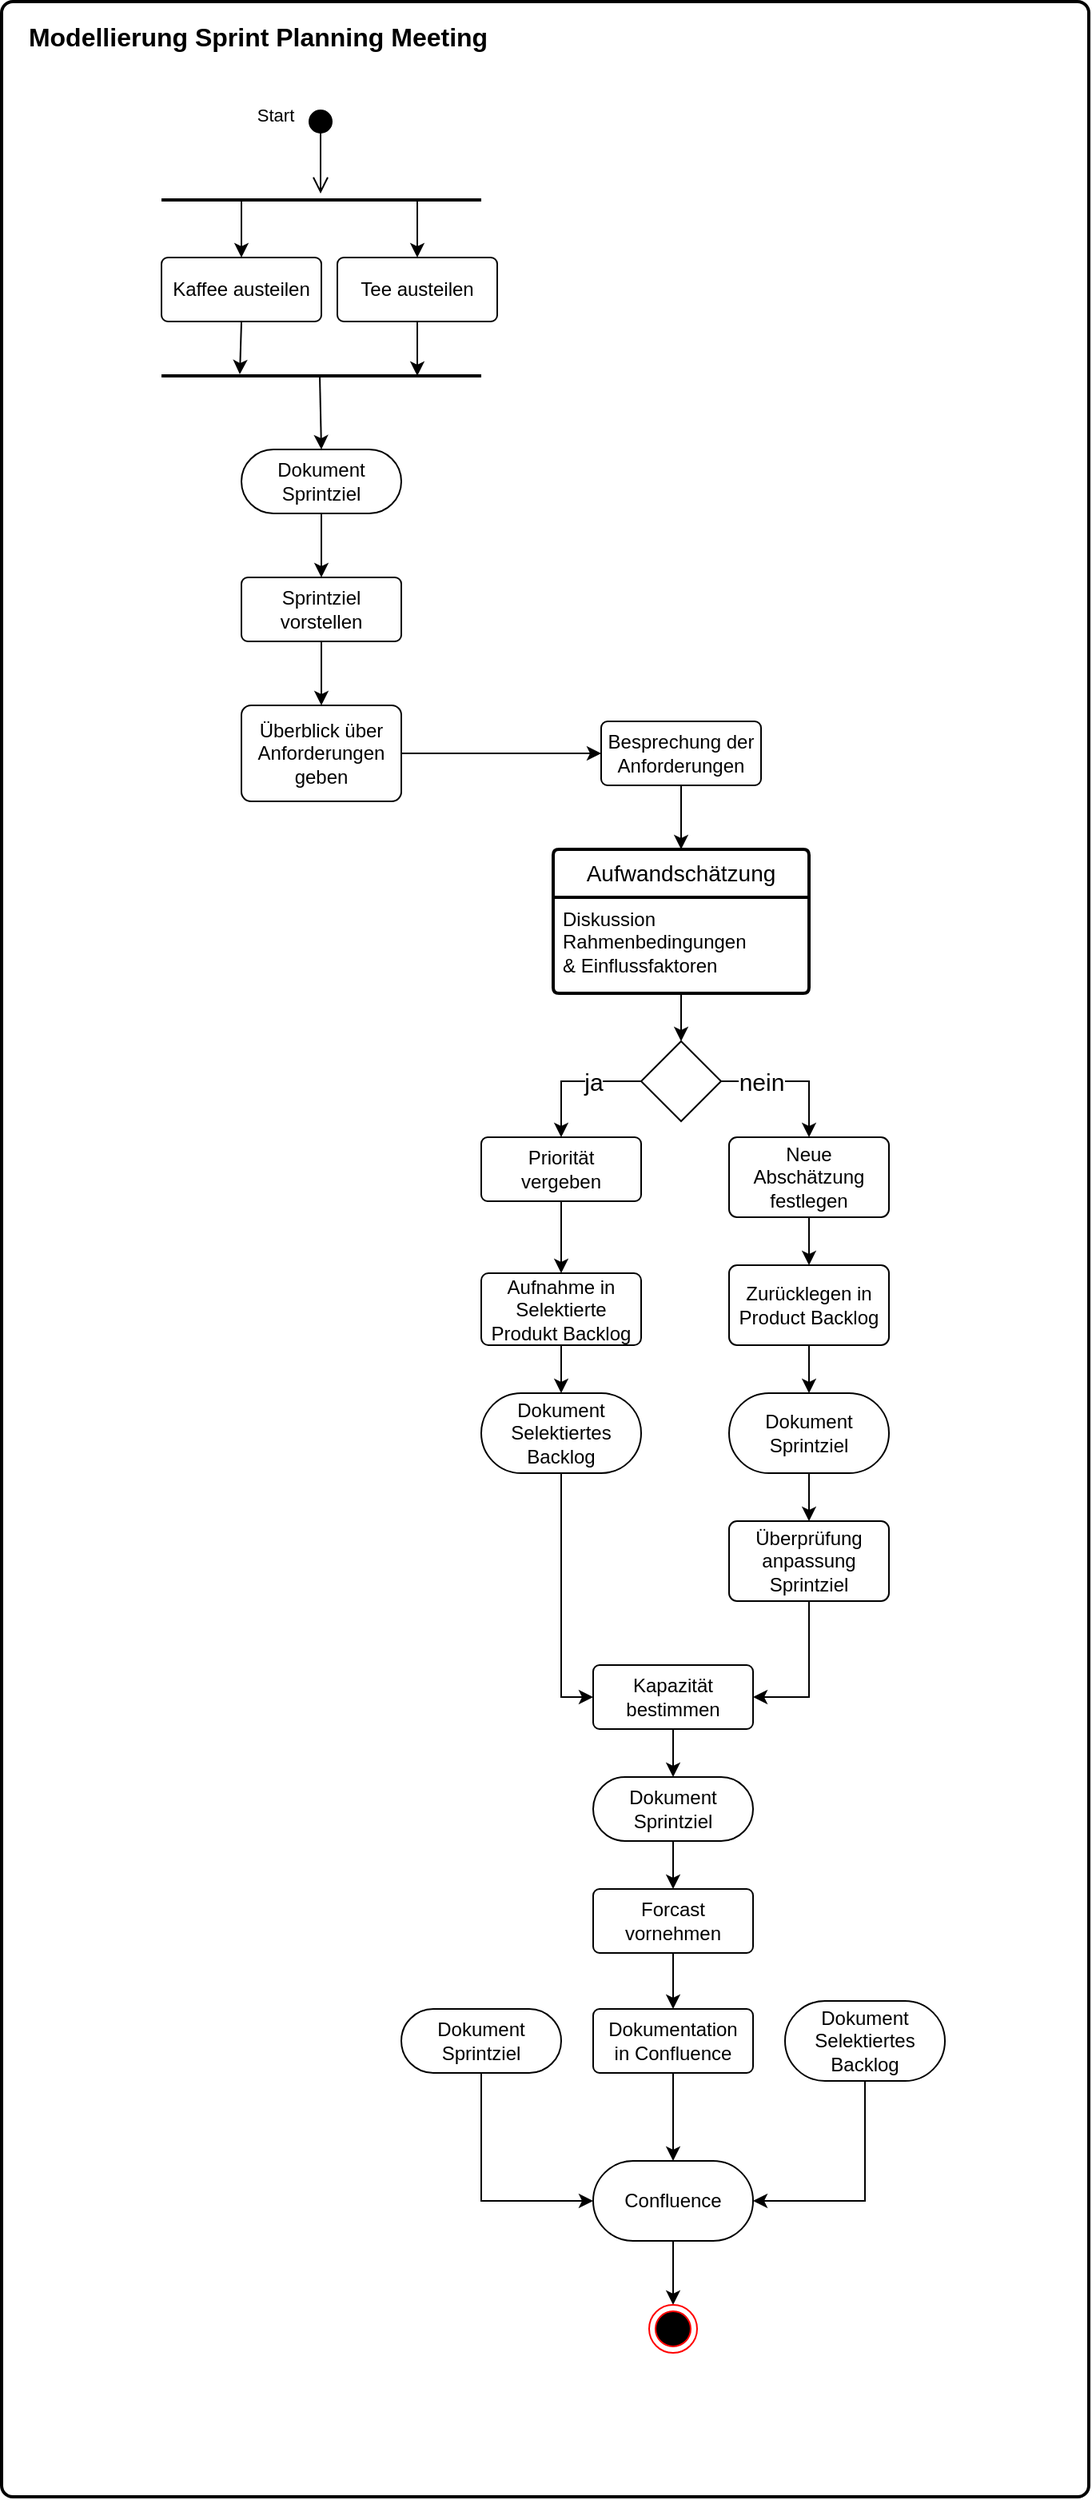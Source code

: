 <mxfile version="26.2.14">
  <diagram name="Seite-1" id="2-RKe3WMMs-gF89qvYEc">
    <mxGraphModel dx="1426" dy="751" grid="1" gridSize="10" guides="1" tooltips="1" connect="1" arrows="1" fold="1" page="1" pageScale="1" pageWidth="827" pageHeight="1169" math="0" shadow="0">
      <root>
        <mxCell id="0" />
        <mxCell id="1" parent="0" />
        <mxCell id="zSzZWTqhvxV4pjIwZvgy-29" value="" style="rounded=1;whiteSpace=wrap;html=1;absoluteArcSize=1;arcSize=14;strokeWidth=2;fillColor=none;movable=0;resizable=0;rotatable=0;deletable=0;editable=0;locked=1;connectable=0;" parent="1" vertex="1">
          <mxGeometry x="80" y="80" width="680" height="1560" as="geometry" />
        </mxCell>
        <mxCell id="zSzZWTqhvxV4pjIwZvgy-30" value="&lt;font style=&quot;font-size: 16px;&quot;&gt;Modellierung Sprint Planning Meeting&lt;/font&gt;" style="text;strokeColor=none;fillColor=none;html=1;fontSize=24;fontStyle=1;verticalAlign=middle;align=center;" parent="1" vertex="1">
          <mxGeometry x="190" y="80" width="100" height="40" as="geometry" />
        </mxCell>
        <mxCell id="zSzZWTqhvxV4pjIwZvgy-38" value="Tee austeilen" style="rounded=1;arcSize=10;whiteSpace=wrap;html=1;align=center;" parent="1" vertex="1">
          <mxGeometry x="290" y="240" width="100" height="40" as="geometry" />
        </mxCell>
        <mxCell id="zSzZWTqhvxV4pjIwZvgy-39" value="" style="endArrow=classic;html=1;rounded=0;entryX=0.5;entryY=0;entryDx=0;entryDy=0;strokeWidth=1;exitX=0.8;exitY=0.5;exitDx=0;exitDy=0;exitPerimeter=0;" parent="1" source="zSzZWTqhvxV4pjIwZvgy-32" target="zSzZWTqhvxV4pjIwZvgy-38" edge="1">
          <mxGeometry width="50" height="50" relative="1" as="geometry">
            <mxPoint x="300" y="210" as="sourcePoint" />
            <mxPoint x="300" y="270" as="targetPoint" />
          </mxGeometry>
        </mxCell>
        <mxCell id="zSzZWTqhvxV4pjIwZvgy-42" value="" style="endArrow=classic;html=1;rounded=0;strokeWidth=1;exitX=0.5;exitY=1;exitDx=0;exitDy=0;entryX=0.8;entryY=0.5;entryDx=0;entryDy=0;entryPerimeter=0;" parent="1" source="zSzZWTqhvxV4pjIwZvgy-38" target="zSzZWTqhvxV4pjIwZvgy-41" edge="1">
          <mxGeometry width="50" height="50" relative="1" as="geometry">
            <mxPoint x="300" y="300" as="sourcePoint" />
            <mxPoint x="360" y="340" as="targetPoint" />
          </mxGeometry>
        </mxCell>
        <mxCell id="zSzZWTqhvxV4pjIwZvgy-61" value="&lt;div&gt;Überblick über &lt;br&gt;&lt;/div&gt;&lt;div&gt;Anforderungen&lt;/div&gt;&lt;div&gt;geben&lt;/div&gt;" style="rounded=1;arcSize=10;whiteSpace=wrap;html=1;align=center;" parent="1" vertex="1">
          <mxGeometry x="230" y="520" width="100" height="60" as="geometry" />
        </mxCell>
        <mxCell id="zSzZWTqhvxV4pjIwZvgy-62" value="" style="endArrow=classic;html=1;rounded=0;strokeWidth=1;exitX=0.5;exitY=1;exitDx=0;exitDy=0;entryX=0.5;entryY=0;entryDx=0;entryDy=0;" parent="1" source="zSzZWTqhvxV4pjIwZvgy-45" target="zSzZWTqhvxV4pjIwZvgy-61" edge="1">
          <mxGeometry width="50" height="50" relative="1" as="geometry">
            <mxPoint x="289" y="414" as="sourcePoint" />
            <mxPoint x="290" y="450" as="targetPoint" />
          </mxGeometry>
        </mxCell>
        <mxCell id="zSzZWTqhvxV4pjIwZvgy-63" value="&lt;div&gt;Besprechung der&lt;/div&gt;&lt;div&gt;Anforderungen&lt;/div&gt;" style="rounded=1;arcSize=10;whiteSpace=wrap;html=1;align=center;" parent="1" vertex="1">
          <mxGeometry x="455" y="530" width="100" height="40" as="geometry" />
        </mxCell>
        <mxCell id="zSzZWTqhvxV4pjIwZvgy-64" value="" style="endArrow=classic;html=1;rounded=0;strokeWidth=1;exitX=1;exitY=0.5;exitDx=0;exitDy=0;entryX=0;entryY=0.5;entryDx=0;entryDy=0;" parent="1" source="zSzZWTqhvxV4pjIwZvgy-61" target="zSzZWTqhvxV4pjIwZvgy-63" edge="1">
          <mxGeometry width="50" height="50" relative="1" as="geometry">
            <mxPoint x="290" y="490" as="sourcePoint" />
            <mxPoint x="290" y="530" as="targetPoint" />
          </mxGeometry>
        </mxCell>
        <mxCell id="zSzZWTqhvxV4pjIwZvgy-66" value="" style="endArrow=classic;html=1;rounded=0;strokeWidth=1;exitX=0.5;exitY=1;exitDx=0;exitDy=0;entryX=0.5;entryY=0;entryDx=0;entryDy=0;" parent="1" source="zSzZWTqhvxV4pjIwZvgy-63" edge="1">
          <mxGeometry width="50" height="50" relative="1" as="geometry">
            <mxPoint x="265" y="555" as="sourcePoint" />
            <mxPoint x="505" y="610" as="targetPoint" />
          </mxGeometry>
        </mxCell>
        <mxCell id="zSzZWTqhvxV4pjIwZvgy-69" value="Aufwandschätzung" style="swimlane;childLayout=stackLayout;horizontal=1;startSize=30;horizontalStack=0;rounded=1;fontSize=14;fontStyle=0;strokeWidth=2;resizeParent=0;resizeLast=1;shadow=0;dashed=0;align=center;arcSize=4;whiteSpace=wrap;html=1;" parent="1" vertex="1">
          <mxGeometry x="425" y="610" width="160" height="90" as="geometry" />
        </mxCell>
        <mxCell id="zSzZWTqhvxV4pjIwZvgy-70" value="&lt;div&gt;Diskussion&lt;/div&gt;&lt;div&gt;Rahmenbedingungen&lt;/div&gt;&lt;div&gt;&amp;amp; Einflussfaktoren&lt;/div&gt;" style="align=left;strokeColor=none;fillColor=none;spacingLeft=4;spacingRight=4;fontSize=12;verticalAlign=top;resizable=0;rotatable=0;part=1;html=1;whiteSpace=wrap;" parent="zSzZWTqhvxV4pjIwZvgy-69" vertex="1">
          <mxGeometry y="30" width="160" height="60" as="geometry" />
        </mxCell>
        <mxCell id="8XdRo2cmB4BejIaxNpTz-4" value="" style="endArrow=classic;html=1;rounded=0;strokeWidth=1;exitX=0.5;exitY=1;exitDx=0;exitDy=0;entryX=0.5;entryY=0;entryDx=0;entryDy=0;" edge="1" parent="1" source="zSzZWTqhvxV4pjIwZvgy-70" target="8XdRo2cmB4BejIaxNpTz-2">
          <mxGeometry width="50" height="50" relative="1" as="geometry">
            <mxPoint x="515" y="580" as="sourcePoint" />
            <mxPoint x="515" y="620" as="targetPoint" />
          </mxGeometry>
        </mxCell>
        <mxCell id="8XdRo2cmB4BejIaxNpTz-36" style="edgeStyle=orthogonalEdgeStyle;rounded=0;orthogonalLoop=1;jettySize=auto;html=1;exitX=0.5;exitY=1;exitDx=0;exitDy=0;entryX=1;entryY=0.5;entryDx=0;entryDy=0;" edge="1" parent="1" source="8XdRo2cmB4BejIaxNpTz-12" target="8XdRo2cmB4BejIaxNpTz-35">
          <mxGeometry relative="1" as="geometry" />
        </mxCell>
        <mxCell id="8XdRo2cmB4BejIaxNpTz-12" value="&lt;div&gt;Überprüfung anpassung&lt;/div&gt;&lt;div&gt;Sprintziel&lt;/div&gt;" style="rounded=1;arcSize=10;whiteSpace=wrap;html=1;align=center;" vertex="1" parent="1">
          <mxGeometry x="535" y="1030" width="100" height="50" as="geometry" />
        </mxCell>
        <mxCell id="8XdRo2cmB4BejIaxNpTz-7" value="ja" style="edgeStyle=orthogonalEdgeStyle;rounded=0;orthogonalLoop=1;jettySize=auto;html=1;exitX=0;exitY=0.5;exitDx=0;exitDy=0;entryX=0.5;entryY=0;entryDx=0;entryDy=0;fontSize=15;" edge="1" parent="1" source="8XdRo2cmB4BejIaxNpTz-2" target="8XdRo2cmB4BejIaxNpTz-5">
          <mxGeometry x="-0.294" relative="1" as="geometry">
            <mxPoint as="offset" />
          </mxGeometry>
        </mxCell>
        <mxCell id="8XdRo2cmB4BejIaxNpTz-9" value="&lt;font style=&quot;font-size: 15px;&quot;&gt;nein&lt;/font&gt;" style="edgeStyle=orthogonalEdgeStyle;rounded=0;orthogonalLoop=1;jettySize=auto;html=1;exitX=1;exitY=0.5;exitDx=0;exitDy=0;entryX=0.5;entryY=0;entryDx=0;entryDy=0;" edge="1" parent="1" source="8XdRo2cmB4BejIaxNpTz-2" target="8XdRo2cmB4BejIaxNpTz-8">
          <mxGeometry x="-0.444" relative="1" as="geometry">
            <mxPoint as="offset" />
          </mxGeometry>
        </mxCell>
        <mxCell id="8XdRo2cmB4BejIaxNpTz-2" value="" style="rhombus;whiteSpace=wrap;html=1;" vertex="1" parent="1">
          <mxGeometry x="480" y="730" width="50" height="50" as="geometry" />
        </mxCell>
        <mxCell id="8XdRo2cmB4BejIaxNpTz-17" style="edgeStyle=orthogonalEdgeStyle;rounded=0;orthogonalLoop=1;jettySize=auto;html=1;exitX=0.5;exitY=1;exitDx=0;exitDy=0;entryX=0.5;entryY=0;entryDx=0;entryDy=0;" edge="1" parent="1" source="8XdRo2cmB4BejIaxNpTz-5" target="8XdRo2cmB4BejIaxNpTz-16">
          <mxGeometry relative="1" as="geometry" />
        </mxCell>
        <mxCell id="8XdRo2cmB4BejIaxNpTz-5" value="&lt;div&gt;Priorität&lt;/div&gt;&lt;div&gt;vergeben&lt;/div&gt;" style="rounded=1;arcSize=10;whiteSpace=wrap;html=1;align=center;" vertex="1" parent="1">
          <mxGeometry x="380" y="790" width="100" height="40" as="geometry" />
        </mxCell>
        <mxCell id="8XdRo2cmB4BejIaxNpTz-30" style="edgeStyle=orthogonalEdgeStyle;rounded=0;orthogonalLoop=1;jettySize=auto;html=1;exitX=0.5;exitY=1;exitDx=0;exitDy=0;entryX=0.5;entryY=0;entryDx=0;entryDy=0;" edge="1" parent="1" source="8XdRo2cmB4BejIaxNpTz-8" target="8XdRo2cmB4BejIaxNpTz-10">
          <mxGeometry relative="1" as="geometry" />
        </mxCell>
        <mxCell id="8XdRo2cmB4BejIaxNpTz-8" value="Neue Abschätzung festlegen" style="rounded=1;arcSize=10;whiteSpace=wrap;html=1;align=center;" vertex="1" parent="1">
          <mxGeometry x="535" y="790" width="100" height="50" as="geometry" />
        </mxCell>
        <mxCell id="8XdRo2cmB4BejIaxNpTz-33" style="edgeStyle=orthogonalEdgeStyle;rounded=0;orthogonalLoop=1;jettySize=auto;html=1;exitX=0.5;exitY=1;exitDx=0;exitDy=0;" edge="1" parent="1" source="8XdRo2cmB4BejIaxNpTz-10">
          <mxGeometry relative="1" as="geometry">
            <mxPoint x="585" y="950" as="targetPoint" />
          </mxGeometry>
        </mxCell>
        <mxCell id="8XdRo2cmB4BejIaxNpTz-10" value="Zurücklegen in Product Backlog" style="rounded=1;arcSize=10;whiteSpace=wrap;html=1;align=center;" vertex="1" parent="1">
          <mxGeometry x="535" y="870" width="100" height="50" as="geometry" />
        </mxCell>
        <mxCell id="zSzZWTqhvxV4pjIwZvgy-36" value="Kaffee austeilen" style="rounded=1;arcSize=10;whiteSpace=wrap;html=1;align=center;" parent="1" vertex="1">
          <mxGeometry x="180" y="240" width="100" height="40" as="geometry" />
        </mxCell>
        <mxCell id="zSzZWTqhvxV4pjIwZvgy-40" value="" style="endArrow=classic;html=1;rounded=0;entryX=0.5;entryY=0;entryDx=0;entryDy=0;exitX=0.25;exitY=0.5;exitDx=0;exitDy=0;exitPerimeter=0;strokeWidth=1;" parent="1" source="zSzZWTqhvxV4pjIwZvgy-32" target="zSzZWTqhvxV4pjIwZvgy-36" edge="1">
          <mxGeometry width="50" height="50" relative="1" as="geometry">
            <mxPoint x="310" y="210" as="sourcePoint" />
            <mxPoint x="310" y="270" as="targetPoint" />
          </mxGeometry>
        </mxCell>
        <mxCell id="zSzZWTqhvxV4pjIwZvgy-41" value="" style="line;strokeWidth=2;fillColor=none;align=left;verticalAlign=middle;spacingTop=-1;spacingLeft=3;spacingRight=3;rotatable=0;labelPosition=right;points=[];portConstraint=eastwest;strokeColor=inherit;" parent="1" vertex="1">
          <mxGeometry x="180" y="310" width="200" height="8" as="geometry" />
        </mxCell>
        <mxCell id="zSzZWTqhvxV4pjIwZvgy-44" value="" style="endArrow=classic;html=1;rounded=0;strokeWidth=1;exitX=0.5;exitY=1;exitDx=0;exitDy=0;entryX=0.245;entryY=0.375;entryDx=0;entryDy=0;entryPerimeter=0;" parent="1" source="zSzZWTqhvxV4pjIwZvgy-36" target="zSzZWTqhvxV4pjIwZvgy-41" edge="1">
          <mxGeometry width="50" height="50" relative="1" as="geometry">
            <mxPoint x="189.5" y="300" as="sourcePoint" />
            <mxPoint x="189.5" y="354" as="targetPoint" />
          </mxGeometry>
        </mxCell>
        <mxCell id="zSzZWTqhvxV4pjIwZvgy-47" value="Start" style="html=1;verticalAlign=bottom;startArrow=circle;startFill=1;endArrow=open;startSize=6;endSize=8;curved=0;rounded=0;entryX=0.5;entryY=0.375;entryDx=0;entryDy=0;entryPerimeter=0;jumpSize=10;strokeWidth=1;" parent="1" edge="1">
          <mxGeometry x="-0.509" y="-29" width="80" relative="1" as="geometry">
            <mxPoint x="279.5" y="147" as="sourcePoint" />
            <mxPoint x="279.5" y="200" as="targetPoint" />
            <mxPoint as="offset" />
          </mxGeometry>
        </mxCell>
        <mxCell id="zSzZWTqhvxV4pjIwZvgy-32" value="" style="line;strokeWidth=2;fillColor=none;align=left;verticalAlign=middle;spacingTop=-1;spacingLeft=3;spacingRight=3;rotatable=0;labelPosition=right;points=[];portConstraint=eastwest;strokeColor=inherit;" parent="1" vertex="1">
          <mxGeometry x="180" y="200" width="200" height="8" as="geometry" />
        </mxCell>
        <mxCell id="zSzZWTqhvxV4pjIwZvgy-45" value="Sprintziel vorstellen" style="rounded=1;arcSize=10;whiteSpace=wrap;html=1;align=center;" parent="1" vertex="1">
          <mxGeometry x="230" y="440" width="100" height="40" as="geometry" />
        </mxCell>
        <mxCell id="zSzZWTqhvxV4pjIwZvgy-46" value="" style="endArrow=classic;html=1;rounded=0;strokeWidth=1;exitX=0.495;exitY=0.5;exitDx=0;exitDy=0;exitPerimeter=0;" parent="1" source="zSzZWTqhvxV4pjIwZvgy-41" edge="1">
          <mxGeometry width="50" height="50" relative="1" as="geometry">
            <mxPoint x="260" y="380" as="sourcePoint" />
            <mxPoint x="280" y="360" as="targetPoint" />
          </mxGeometry>
        </mxCell>
        <mxCell id="8XdRo2cmB4BejIaxNpTz-27" style="edgeStyle=orthogonalEdgeStyle;rounded=0;orthogonalLoop=1;jettySize=auto;html=1;exitX=0.5;exitY=1;exitDx=0;exitDy=0;entryX=0.5;entryY=0;entryDx=0;entryDy=0;" edge="1" parent="1" source="8XdRo2cmB4BejIaxNpTz-16" target="8XdRo2cmB4BejIaxNpTz-24">
          <mxGeometry relative="1" as="geometry" />
        </mxCell>
        <mxCell id="8XdRo2cmB4BejIaxNpTz-16" value="Aufnahme in Selektierte Produkt Backlog" style="rounded=1;arcSize=10;whiteSpace=wrap;html=1;align=center;" vertex="1" parent="1">
          <mxGeometry x="380" y="875" width="100" height="45" as="geometry" />
        </mxCell>
        <mxCell id="8XdRo2cmB4BejIaxNpTz-25" style="edgeStyle=orthogonalEdgeStyle;rounded=0;orthogonalLoop=1;jettySize=auto;html=1;exitX=0.5;exitY=1;exitDx=0;exitDy=0;entryX=0.5;entryY=0;entryDx=0;entryDy=0;" edge="1" parent="1" source="8XdRo2cmB4BejIaxNpTz-23" target="zSzZWTqhvxV4pjIwZvgy-45">
          <mxGeometry relative="1" as="geometry" />
        </mxCell>
        <mxCell id="8XdRo2cmB4BejIaxNpTz-23" value="&lt;div&gt;Dokument&lt;/div&gt;&lt;div&gt;Sprintziel&lt;/div&gt;" style="rounded=1;arcSize=50;whiteSpace=wrap;html=1;align=center;" vertex="1" parent="1">
          <mxGeometry x="230" y="360" width="100" height="40" as="geometry" />
        </mxCell>
        <mxCell id="8XdRo2cmB4BejIaxNpTz-37" style="edgeStyle=orthogonalEdgeStyle;rounded=0;orthogonalLoop=1;jettySize=auto;html=1;exitX=0.5;exitY=1;exitDx=0;exitDy=0;entryX=0;entryY=0.5;entryDx=0;entryDy=0;" edge="1" parent="1" source="8XdRo2cmB4BejIaxNpTz-24" target="8XdRo2cmB4BejIaxNpTz-35">
          <mxGeometry relative="1" as="geometry" />
        </mxCell>
        <mxCell id="8XdRo2cmB4BejIaxNpTz-24" value="&lt;div&gt;Dokument&lt;/div&gt;&lt;div&gt;Selektiertes Backlog&lt;/div&gt;" style="rounded=1;arcSize=50;whiteSpace=wrap;html=1;align=center;" vertex="1" parent="1">
          <mxGeometry x="380" y="950" width="100" height="50" as="geometry" />
        </mxCell>
        <mxCell id="8XdRo2cmB4BejIaxNpTz-34" style="edgeStyle=orthogonalEdgeStyle;rounded=0;orthogonalLoop=1;jettySize=auto;html=1;exitX=0.5;exitY=1;exitDx=0;exitDy=0;entryX=0.5;entryY=0;entryDx=0;entryDy=0;" edge="1" parent="1" source="8XdRo2cmB4BejIaxNpTz-32" target="8XdRo2cmB4BejIaxNpTz-12">
          <mxGeometry relative="1" as="geometry">
            <mxPoint x="585" y="1010" as="targetPoint" />
          </mxGeometry>
        </mxCell>
        <mxCell id="8XdRo2cmB4BejIaxNpTz-32" value="&lt;div&gt;Dokument&lt;/div&gt;&lt;div&gt;Sprintziel&lt;/div&gt;" style="rounded=1;arcSize=50;whiteSpace=wrap;html=1;align=center;" vertex="1" parent="1">
          <mxGeometry x="535" y="950" width="100" height="50" as="geometry" />
        </mxCell>
        <mxCell id="8XdRo2cmB4BejIaxNpTz-39" style="edgeStyle=orthogonalEdgeStyle;rounded=0;orthogonalLoop=1;jettySize=auto;html=1;exitX=0.5;exitY=1;exitDx=0;exitDy=0;entryX=0.5;entryY=0;entryDx=0;entryDy=0;" edge="1" parent="1" source="8XdRo2cmB4BejIaxNpTz-35" target="8XdRo2cmB4BejIaxNpTz-38">
          <mxGeometry relative="1" as="geometry" />
        </mxCell>
        <mxCell id="8XdRo2cmB4BejIaxNpTz-35" value="Kapazität bestimmen" style="rounded=1;arcSize=10;whiteSpace=wrap;html=1;align=center;" vertex="1" parent="1">
          <mxGeometry x="450" y="1120" width="100" height="40" as="geometry" />
        </mxCell>
        <mxCell id="8XdRo2cmB4BejIaxNpTz-41" style="edgeStyle=orthogonalEdgeStyle;rounded=0;orthogonalLoop=1;jettySize=auto;html=1;exitX=0.5;exitY=1;exitDx=0;exitDy=0;entryX=0.5;entryY=0;entryDx=0;entryDy=0;" edge="1" parent="1" source="8XdRo2cmB4BejIaxNpTz-38" target="8XdRo2cmB4BejIaxNpTz-40">
          <mxGeometry relative="1" as="geometry" />
        </mxCell>
        <mxCell id="8XdRo2cmB4BejIaxNpTz-38" value="&lt;div&gt;Dokument&lt;/div&gt;&lt;div&gt;Sprintziel&lt;/div&gt;" style="rounded=1;arcSize=50;whiteSpace=wrap;html=1;align=center;" vertex="1" parent="1">
          <mxGeometry x="450" y="1190" width="100" height="40" as="geometry" />
        </mxCell>
        <mxCell id="8XdRo2cmB4BejIaxNpTz-54" style="edgeStyle=orthogonalEdgeStyle;rounded=0;orthogonalLoop=1;jettySize=auto;html=1;exitX=0.5;exitY=1;exitDx=0;exitDy=0;" edge="1" parent="1" source="8XdRo2cmB4BejIaxNpTz-40" target="8XdRo2cmB4BejIaxNpTz-49">
          <mxGeometry relative="1" as="geometry" />
        </mxCell>
        <mxCell id="8XdRo2cmB4BejIaxNpTz-40" value="Forcast vornehmen" style="rounded=1;arcSize=10;whiteSpace=wrap;html=1;align=center;" vertex="1" parent="1">
          <mxGeometry x="450" y="1260" width="100" height="40" as="geometry" />
        </mxCell>
        <mxCell id="8XdRo2cmB4BejIaxNpTz-51" style="edgeStyle=orthogonalEdgeStyle;rounded=0;orthogonalLoop=1;jettySize=auto;html=1;exitX=0.5;exitY=1;exitDx=0;exitDy=0;entryX=1;entryY=0.5;entryDx=0;entryDy=0;" edge="1" parent="1" source="8XdRo2cmB4BejIaxNpTz-43" target="8XdRo2cmB4BejIaxNpTz-50">
          <mxGeometry relative="1" as="geometry" />
        </mxCell>
        <mxCell id="8XdRo2cmB4BejIaxNpTz-43" value="&lt;div&gt;Dokument&lt;/div&gt;&lt;div&gt;Selektiertes Backlog&lt;/div&gt;" style="rounded=1;arcSize=50;whiteSpace=wrap;html=1;align=center;" vertex="1" parent="1">
          <mxGeometry x="570" y="1330" width="100" height="50" as="geometry" />
        </mxCell>
        <mxCell id="8XdRo2cmB4BejIaxNpTz-52" style="edgeStyle=orthogonalEdgeStyle;rounded=0;orthogonalLoop=1;jettySize=auto;html=1;exitX=0.5;exitY=1;exitDx=0;exitDy=0;entryX=0;entryY=0.5;entryDx=0;entryDy=0;" edge="1" parent="1" source="8XdRo2cmB4BejIaxNpTz-47" target="8XdRo2cmB4BejIaxNpTz-50">
          <mxGeometry relative="1" as="geometry" />
        </mxCell>
        <mxCell id="8XdRo2cmB4BejIaxNpTz-47" value="&lt;div&gt;Dokument&lt;/div&gt;&lt;div&gt;Sprintziel&lt;/div&gt;" style="rounded=1;arcSize=50;whiteSpace=wrap;html=1;align=center;" vertex="1" parent="1">
          <mxGeometry x="330" y="1335" width="100" height="40" as="geometry" />
        </mxCell>
        <mxCell id="8XdRo2cmB4BejIaxNpTz-53" style="edgeStyle=orthogonalEdgeStyle;rounded=0;orthogonalLoop=1;jettySize=auto;html=1;exitX=0.5;exitY=1;exitDx=0;exitDy=0;entryX=0.5;entryY=0;entryDx=0;entryDy=0;" edge="1" parent="1" source="8XdRo2cmB4BejIaxNpTz-49" target="8XdRo2cmB4BejIaxNpTz-50">
          <mxGeometry relative="1" as="geometry" />
        </mxCell>
        <mxCell id="8XdRo2cmB4BejIaxNpTz-49" value="&lt;div&gt;Dokumentation&lt;/div&gt;&lt;div&gt;in Confluence&lt;/div&gt;" style="rounded=1;arcSize=10;whiteSpace=wrap;html=1;align=center;" vertex="1" parent="1">
          <mxGeometry x="450" y="1335" width="100" height="40" as="geometry" />
        </mxCell>
        <mxCell id="8XdRo2cmB4BejIaxNpTz-57" style="edgeStyle=orthogonalEdgeStyle;rounded=0;orthogonalLoop=1;jettySize=auto;html=1;exitX=0.5;exitY=1;exitDx=0;exitDy=0;entryX=0.5;entryY=0;entryDx=0;entryDy=0;" edge="1" parent="1" source="8XdRo2cmB4BejIaxNpTz-50" target="8XdRo2cmB4BejIaxNpTz-56">
          <mxGeometry relative="1" as="geometry" />
        </mxCell>
        <mxCell id="8XdRo2cmB4BejIaxNpTz-50" value="&lt;div&gt;Confluence&lt;/div&gt;" style="rounded=1;arcSize=50;whiteSpace=wrap;html=1;align=center;" vertex="1" parent="1">
          <mxGeometry x="450" y="1430" width="100" height="50" as="geometry" />
        </mxCell>
        <mxCell id="8XdRo2cmB4BejIaxNpTz-56" value="" style="ellipse;html=1;shape=endState;fillColor=#000000;strokeColor=light-dark(#FF0000,#FFFFFF);" vertex="1" parent="1">
          <mxGeometry x="485" y="1520" width="30" height="30" as="geometry" />
        </mxCell>
      </root>
    </mxGraphModel>
  </diagram>
</mxfile>
